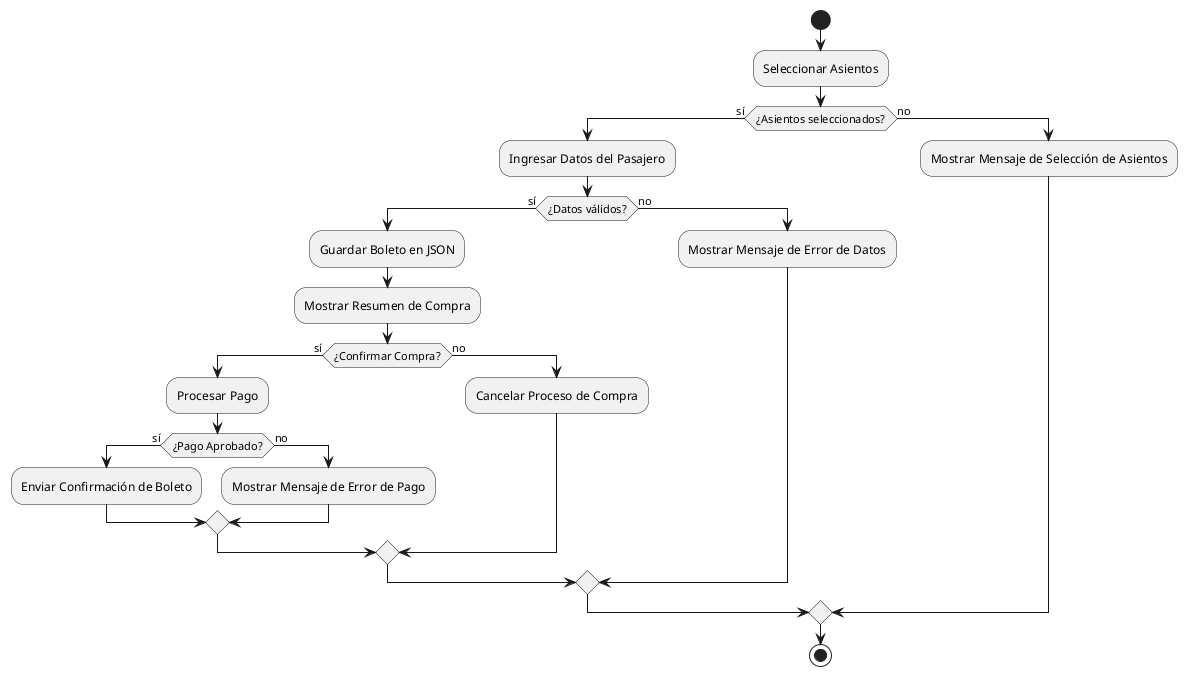 @startuml comportamiento
start

:Seleccionar Asientos;
if (¿Asientos seleccionados?) then (sí)
    :Ingresar Datos del Pasajero;
    if (¿Datos válidos?) then (sí)
        :Guardar Boleto en JSON;
        :Mostrar Resumen de Compra;
        if (¿Confirmar Compra?) then (sí)
            :Procesar Pago;
            if (¿Pago Aprobado?) then (sí)
                :Enviar Confirmación de Boleto;
            else (no)
                :Mostrar Mensaje de Error de Pago;
            endif
        else (no)
            :Cancelar Proceso de Compra;
        endif
    else (no)
        :Mostrar Mensaje de Error de Datos;
    endif
else (no)
    :Mostrar Mensaje de Selección de Asientos;
endif

stop
@enduml